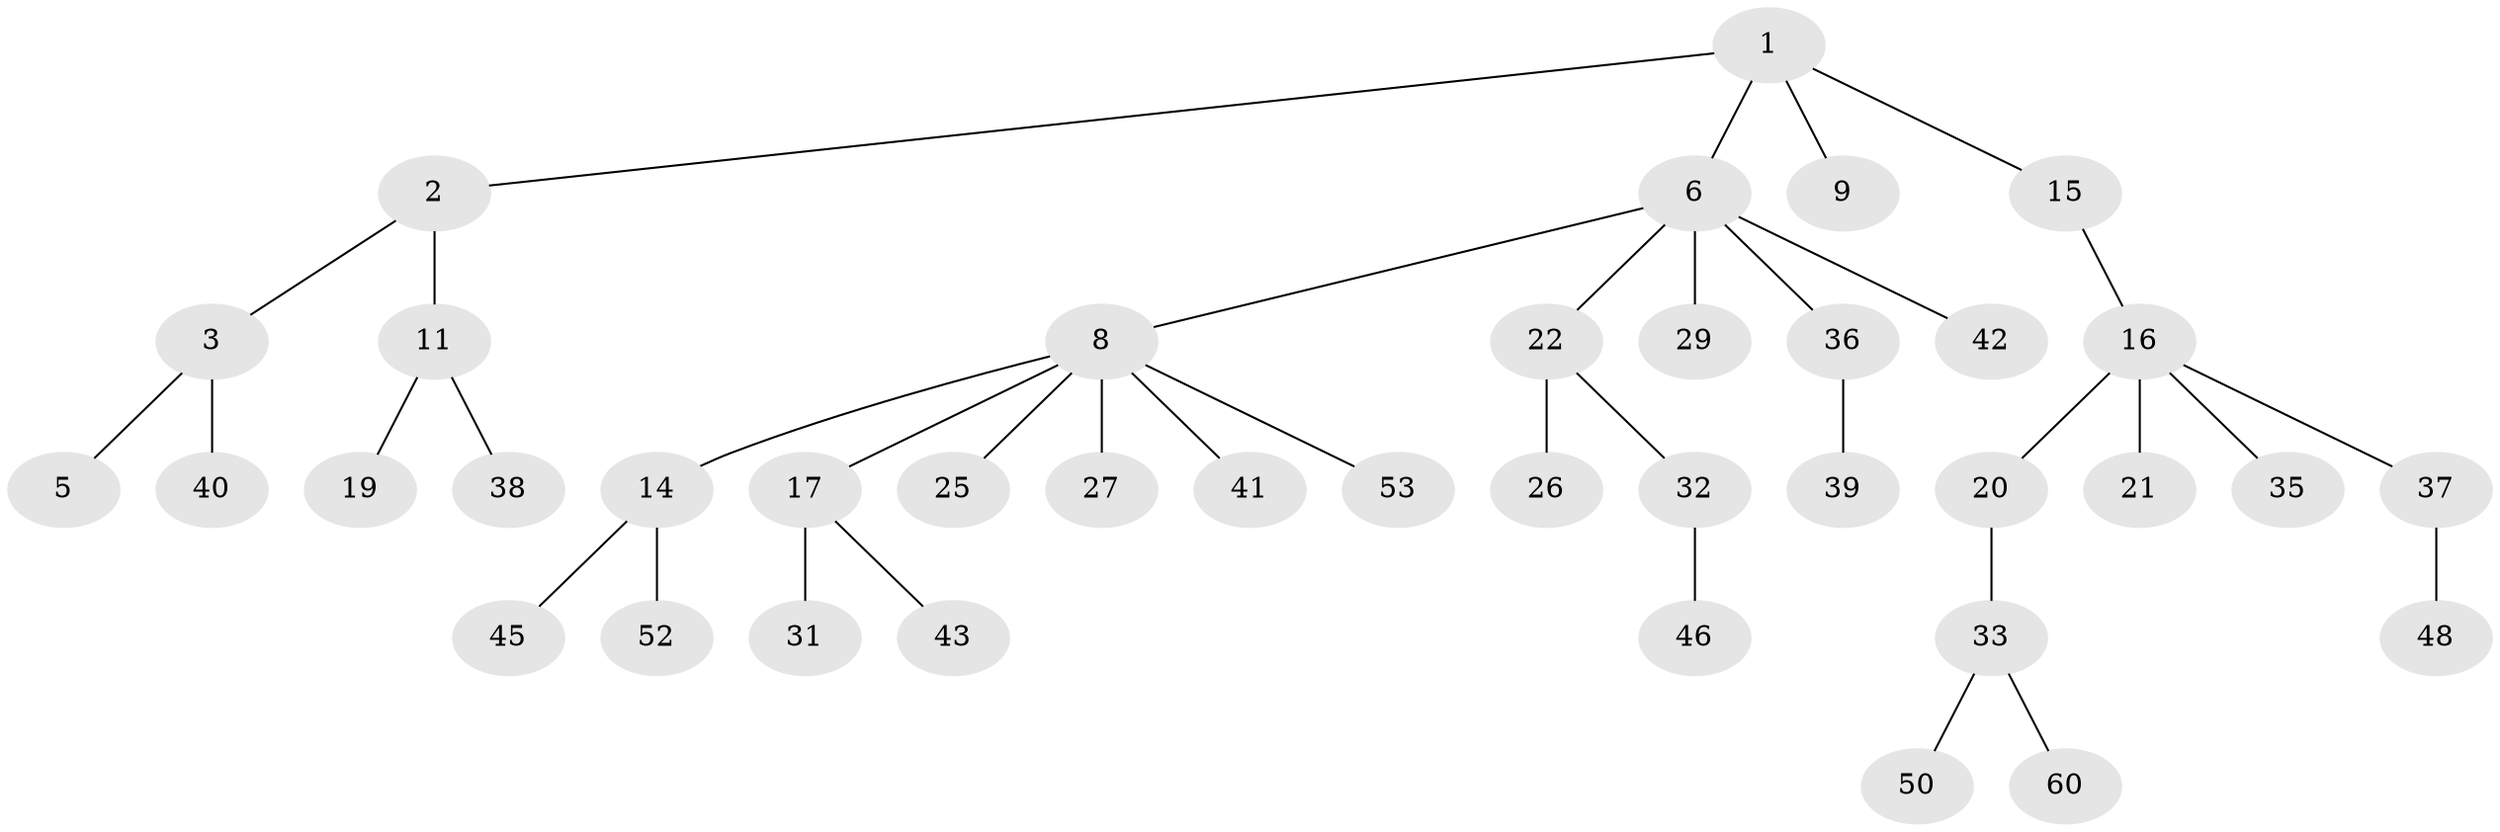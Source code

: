 // Generated by graph-tools (version 1.1) at 2025/52/02/27/25 19:52:11]
// undirected, 39 vertices, 38 edges
graph export_dot {
graph [start="1"]
  node [color=gray90,style=filled];
  1 [super="+7"];
  2 [super="+13"];
  3 [super="+4"];
  5;
  6 [super="+18"];
  8 [super="+10"];
  9 [super="+30"];
  11 [super="+12"];
  14 [super="+34"];
  15;
  16 [super="+23"];
  17 [super="+28"];
  19;
  20;
  21;
  22 [super="+24"];
  25;
  26 [super="+44"];
  27;
  29;
  31;
  32 [super="+56"];
  33 [super="+47"];
  35;
  36 [super="+57"];
  37 [super="+58"];
  38 [super="+61"];
  39;
  40;
  41;
  42;
  43 [super="+51"];
  45;
  46 [super="+55"];
  48 [super="+49"];
  50;
  52 [super="+54"];
  53 [super="+59"];
  60;
  1 -- 2;
  1 -- 6;
  1 -- 9;
  1 -- 15;
  2 -- 3;
  2 -- 11;
  3 -- 40;
  3 -- 5;
  6 -- 8;
  6 -- 29;
  6 -- 36;
  6 -- 42;
  6 -- 22;
  8 -- 17;
  8 -- 25;
  8 -- 41;
  8 -- 53;
  8 -- 27;
  8 -- 14;
  11 -- 19;
  11 -- 38;
  14 -- 45;
  14 -- 52;
  15 -- 16;
  16 -- 20;
  16 -- 21;
  16 -- 35;
  16 -- 37;
  17 -- 43;
  17 -- 31;
  20 -- 33;
  22 -- 26;
  22 -- 32;
  32 -- 46;
  33 -- 50;
  33 -- 60;
  36 -- 39;
  37 -- 48;
}

